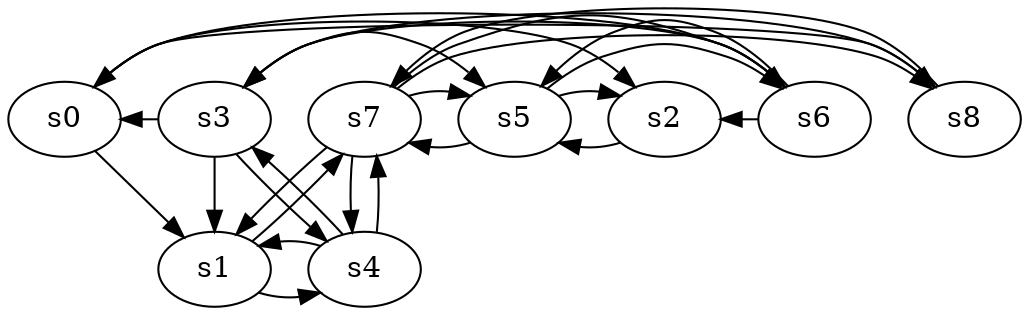 digraph game_0824_complex_9 {
    s0 [name="s0", player=0];
    s1 [name="s1", player=0];
    s2 [name="s2", player=1];
    s3 [name="s3", player=1, target=1];
    s4 [name="s4", player=1];
    s5 [name="s5", player=1];
    s6 [name="s6", player=0];
    s7 [name="s7", player=1];
    s8 [name="s8", player=1];

    s0 -> s1 [constraint="time == 1 || time == 6 || time == 13 || time == 14 || time == 17"];
    s0 -> s2 [constraint="time % 3 == 2 || time % 3 == 1"];
    s0 -> s8 [constraint="!(time % 2 == 0)"];
    s1 -> s4 [constraint="time == 0 || time == 1 || time == 10 || time == 12 || time == 14"];
    s1 -> s7 [constraint="time % 2 == 0 && time % 3 == 0"];
    s2 -> s5 [constraint="time % 4 == 2 && time % 5 == 1"];
    s3 -> s0 [constraint="time % 3 == 2 && time % 4 == 0"];
    s3 -> s1;
    s3 -> s4 [constraint="time % 6 == 4"];
    s3 -> s5 [constraint="time % 2 == 1 && time % 5 == 4"];
    s4 -> s1 [constraint="time % 5 == 1 || time % 5 == 1"];
    s4 -> s3 [constraint="time % 5 == 4"];
    s4 -> s7 [constraint="time % 2 == 1 && time % 3 == 0"];
    s5 -> s2 [constraint="!(time % 5 == 4)"];
    s5 -> s6 [constraint="time == 6 || time == 8 || time == 10 || time == 17"];
    s5 -> s7 [constraint="time % 4 == 0 && time % 4 == 1"];
    s6 -> s0 [constraint="time == 0 || time == 4 || time == 9 || time == 12"];
    s6 -> s2 [constraint="time % 8 == 3"];
    s6 -> s3 [constraint="time % 3 == 2"];
    s6 -> s5 [constraint="!(time % 3 == 0)"];
    s7 -> s1 [constraint="time % 2 == 1 && time % 5 == 0"];
    s7 -> s4;
    s7 -> s5 [constraint="time % 3 == 2 || time % 2 == 0"];
    s7 -> s6 [constraint="time % 4 == 1 && time % 4 == 1"];
    s7 -> s8 [constraint="time % 3 == 2 && time % 3 == 1"];
    s8 -> s3 [constraint="time % 5 == 0 || time % 5 == 1"];
    s8 -> s7 [constraint="time % 5 == 4 || time % 2 == 1"];
}
